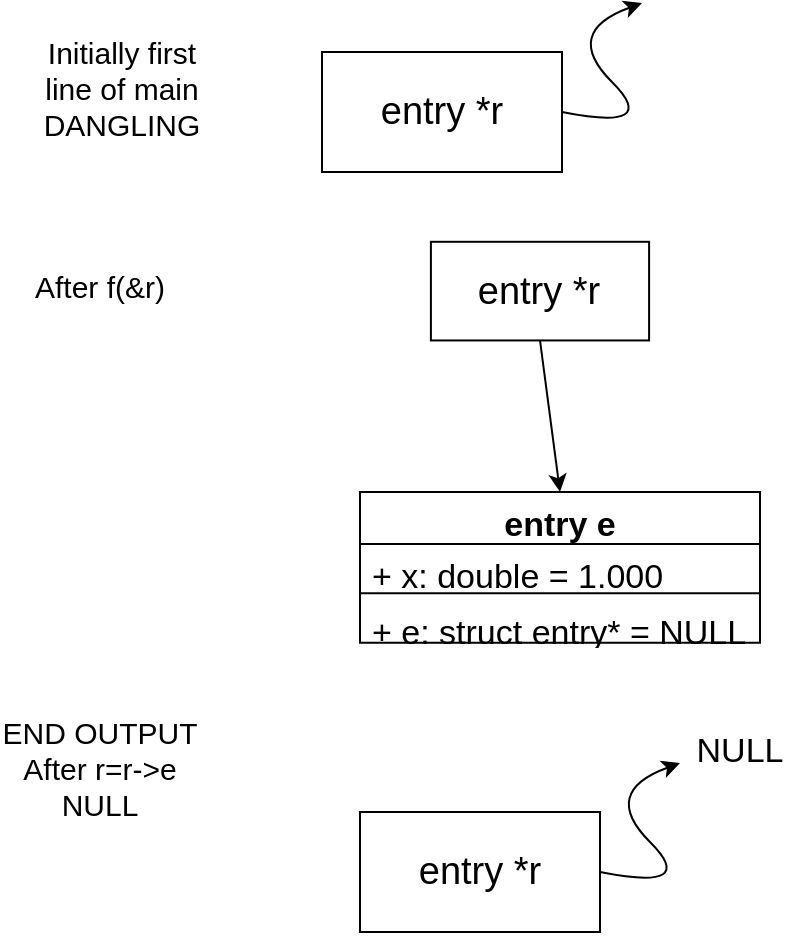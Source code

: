 <mxfile version="22.0.2" type="google">
  <diagram name="Page-1" id="rR8V6cLt9HSflriEj8Op">
    <mxGraphModel grid="1" page="1" gridSize="10" guides="1" tooltips="1" connect="1" arrows="1" fold="1" pageScale="1" pageWidth="850" pageHeight="1100" math="0" shadow="0">
      <root>
        <mxCell id="0" />
        <mxCell id="1" parent="0" />
        <mxCell id="6XY57uzZAI9nGGdWdbkV-15" value="" style="group" connectable="0" vertex="1" parent="1">
          <mxGeometry x="41" y="20" width="320" height="70" as="geometry" />
        </mxCell>
        <mxCell id="6XY57uzZAI9nGGdWdbkV-11" value="Initially first line of main&lt;br&gt;DANGLING" style="text;html=1;strokeColor=none;fillColor=none;align=center;verticalAlign=middle;whiteSpace=wrap;rounded=0;fontSize=15;" vertex="1" parent="6XY57uzZAI9nGGdWdbkV-15">
          <mxGeometry width="100" height="55" as="geometry" />
        </mxCell>
        <mxCell id="6XY57uzZAI9nGGdWdbkV-13" value="" style="group" connectable="0" vertex="1" parent="6XY57uzZAI9nGGdWdbkV-15">
          <mxGeometry x="140" width="180" height="70" as="geometry" />
        </mxCell>
        <mxCell id="6XY57uzZAI9nGGdWdbkV-8" value="entry *r" style="rounded=0;whiteSpace=wrap;html=1;fontSize=19;" vertex="1" parent="6XY57uzZAI9nGGdWdbkV-13">
          <mxGeometry x="10" y="10" width="120" height="60" as="geometry" />
        </mxCell>
        <mxCell id="6XY57uzZAI9nGGdWdbkV-9" value="" style="curved=1;endArrow=classic;html=1;rounded=0;exitX=1;exitY=0.5;exitDx=0;exitDy=0;" edge="1" parent="6XY57uzZAI9nGGdWdbkV-13" source="6XY57uzZAI9nGGdWdbkV-8">
          <mxGeometry width="50" height="50" relative="1" as="geometry">
            <mxPoint x="130" y="50" as="sourcePoint" />
            <mxPoint x="170" y="-14.444" as="targetPoint" />
            <Array as="points">
              <mxPoint x="180" y="50" />
              <mxPoint x="130" />
            </Array>
          </mxGeometry>
        </mxCell>
        <mxCell id="6XY57uzZAI9nGGdWdbkV-16" value="" style="group" connectable="0" vertex="1" parent="1">
          <mxGeometry x="30" y="120" width="370" height="240" as="geometry" />
        </mxCell>
        <mxCell id="6XY57uzZAI9nGGdWdbkV-1" value="" style="group" connectable="0" vertex="1" parent="6XY57uzZAI9nGGdWdbkV-16">
          <mxGeometry x="170" y="4.898" width="200" height="235.102" as="geometry" />
        </mxCell>
        <mxCell id="6XY57uzZAI9nGGdWdbkV-2" value="entry e&lt;br&gt;" style="swimlane;fontStyle=1;align=center;verticalAlign=top;childLayout=stackLayout;horizontal=1;startSize=26;horizontalStack=0;resizeParent=1;resizeParentMax=0;resizeLast=0;collapsible=1;marginBottom=0;whiteSpace=wrap;html=1;fontSize=17;" vertex="1" parent="6XY57uzZAI9nGGdWdbkV-1">
          <mxGeometry x="10" y="125.107" width="200" height="75.322" as="geometry" />
        </mxCell>
        <mxCell id="6XY57uzZAI9nGGdWdbkV-3" value="+ x: double = 1.000" style="text;strokeColor=none;fillColor=none;align=left;verticalAlign=top;spacingLeft=4;spacingRight=4;overflow=hidden;rotatable=0;points=[[0,0.5],[1,0.5]];portConstraint=eastwest;whiteSpace=wrap;html=1;fontSize=17;" vertex="1" parent="6XY57uzZAI9nGGdWdbkV-2">
          <mxGeometry y="26" width="200" height="21.373" as="geometry" />
        </mxCell>
        <mxCell id="6XY57uzZAI9nGGdWdbkV-4" value="" style="line;strokeWidth=1;fillColor=none;align=left;verticalAlign=middle;spacingTop=-1;spacingLeft=3;spacingRight=3;rotatable=0;labelPosition=right;points=[];portConstraint=eastwest;strokeColor=inherit;fontSize=17;" vertex="1" parent="6XY57uzZAI9nGGdWdbkV-2">
          <mxGeometry y="47.373" width="200" height="6.576" as="geometry" />
        </mxCell>
        <mxCell id="6XY57uzZAI9nGGdWdbkV-5" value="+ e: struct entry* = NULL&lt;br&gt;" style="text;strokeColor=none;fillColor=none;align=left;verticalAlign=top;spacingLeft=4;spacingRight=4;overflow=hidden;rotatable=0;points=[[0,0.5],[1,0.5]];portConstraint=eastwest;whiteSpace=wrap;html=1;fontSize=17;" vertex="1" parent="6XY57uzZAI9nGGdWdbkV-2">
          <mxGeometry y="53.949" width="200" height="21.373" as="geometry" />
        </mxCell>
        <mxCell id="6XY57uzZAI9nGGdWdbkV-6" value="entry *r" style="rounded=0;whiteSpace=wrap;html=1;fontSize=19;" vertex="1" parent="6XY57uzZAI9nGGdWdbkV-1">
          <mxGeometry x="45.455" width="109.091" height="49.322" as="geometry" />
        </mxCell>
        <mxCell id="6XY57uzZAI9nGGdWdbkV-7" value="" style="endArrow=classic;html=1;rounded=0;exitX=0.5;exitY=1;exitDx=0;exitDy=0;entryX=0.5;entryY=0;entryDx=0;entryDy=0;" edge="1" parent="6XY57uzZAI9nGGdWdbkV-1" source="6XY57uzZAI9nGGdWdbkV-6" target="6XY57uzZAI9nGGdWdbkV-2">
          <mxGeometry width="50" height="50" relative="1" as="geometry">
            <mxPoint x="200" y="172.627" as="sourcePoint" />
            <mxPoint x="100" y="125.102" as="targetPoint" />
          </mxGeometry>
        </mxCell>
        <mxCell id="6XY57uzZAI9nGGdWdbkV-14" value="After f(&amp;amp;r)" style="text;html=1;strokeColor=none;fillColor=none;align=center;verticalAlign=middle;whiteSpace=wrap;rounded=0;fontSize=15;" vertex="1" parent="6XY57uzZAI9nGGdWdbkV-16">
          <mxGeometry width="100" height="53.878" as="geometry" />
        </mxCell>
        <mxCell id="6XY57uzZAI9nGGdWdbkV-26" value="END OUTPUT&lt;br&gt;After r=r-&amp;gt;e&lt;br&gt;NULL" style="text;html=1;strokeColor=none;fillColor=none;align=center;verticalAlign=middle;whiteSpace=wrap;rounded=0;fontSize=15;" vertex="1" parent="1">
          <mxGeometry x="30" y="360" width="100" height="55" as="geometry" />
        </mxCell>
        <mxCell id="6XY57uzZAI9nGGdWdbkV-27" value="" style="group" connectable="0" vertex="1" parent="1">
          <mxGeometry x="200" y="400" width="180" height="70" as="geometry" />
        </mxCell>
        <mxCell id="6XY57uzZAI9nGGdWdbkV-28" value="entry *r" style="rounded=0;whiteSpace=wrap;html=1;fontSize=19;" vertex="1" parent="6XY57uzZAI9nGGdWdbkV-27">
          <mxGeometry x="10" y="10" width="120" height="60" as="geometry" />
        </mxCell>
        <mxCell id="6XY57uzZAI9nGGdWdbkV-29" value="" style="curved=1;endArrow=classic;html=1;rounded=0;exitX=1;exitY=0.5;exitDx=0;exitDy=0;" edge="1" parent="6XY57uzZAI9nGGdWdbkV-27" source="6XY57uzZAI9nGGdWdbkV-28">
          <mxGeometry width="50" height="50" relative="1" as="geometry">
            <mxPoint x="130" y="50" as="sourcePoint" />
            <mxPoint x="170" y="-14.444" as="targetPoint" />
            <Array as="points">
              <mxPoint x="180" y="50" />
              <mxPoint x="130" />
            </Array>
          </mxGeometry>
        </mxCell>
        <mxCell id="6XY57uzZAI9nGGdWdbkV-34" value="NULL" style="text;html=1;strokeColor=none;fillColor=none;align=center;verticalAlign=middle;whiteSpace=wrap;rounded=0;fontSize=17;" vertex="1" parent="1">
          <mxGeometry x="370" y="360" width="60" height="40" as="geometry" />
        </mxCell>
      </root>
    </mxGraphModel>
  </diagram>
</mxfile>
